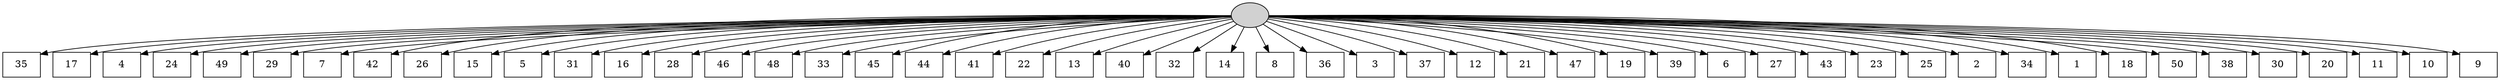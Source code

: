 digraph G {
0[style=filled, fillcolor=grey82, label=""];
1[shape=box,style=filled, fillcolor=white,label="35\n"];
2[shape=box,style=filled, fillcolor=white,label="17\n"];
3[shape=box,style=filled, fillcolor=white,label="4\n"];
4[shape=box,style=filled, fillcolor=white,label="24\n"];
5[shape=box,style=filled, fillcolor=white,label="49\n"];
6[shape=box,style=filled, fillcolor=white,label="29\n"];
7[shape=box,style=filled, fillcolor=white,label="7\n"];
8[shape=box,style=filled, fillcolor=white,label="42\n"];
9[shape=box,style=filled, fillcolor=white,label="26\n"];
10[shape=box,style=filled, fillcolor=white,label="15\n"];
11[shape=box,style=filled, fillcolor=white,label="5\n"];
12[shape=box,style=filled, fillcolor=white,label="31\n"];
13[shape=box,style=filled, fillcolor=white,label="16\n"];
14[shape=box,style=filled, fillcolor=white,label="28\n"];
15[shape=box,style=filled, fillcolor=white,label="46\n"];
16[shape=box,style=filled, fillcolor=white,label="48\n"];
17[shape=box,style=filled, fillcolor=white,label="33\n"];
18[shape=box,style=filled, fillcolor=white,label="45\n"];
19[shape=box,style=filled, fillcolor=white,label="44\n"];
20[shape=box,style=filled, fillcolor=white,label="41\n"];
21[shape=box,style=filled, fillcolor=white,label="22\n"];
22[shape=box,style=filled, fillcolor=white,label="13\n"];
23[shape=box,style=filled, fillcolor=white,label="40\n"];
24[shape=box,style=filled, fillcolor=white,label="32\n"];
25[shape=box,style=filled, fillcolor=white,label="14\n"];
26[shape=box,style=filled, fillcolor=white,label="8\n"];
27[shape=box,style=filled, fillcolor=white,label="36\n"];
28[shape=box,style=filled, fillcolor=white,label="3\n"];
29[shape=box,style=filled, fillcolor=white,label="37\n"];
30[shape=box,style=filled, fillcolor=white,label="12\n"];
31[shape=box,style=filled, fillcolor=white,label="21\n"];
32[shape=box,style=filled, fillcolor=white,label="47\n"];
33[shape=box,style=filled, fillcolor=white,label="19\n"];
34[shape=box,style=filled, fillcolor=white,label="39\n"];
35[shape=box,style=filled, fillcolor=white,label="6\n"];
36[shape=box,style=filled, fillcolor=white,label="27\n"];
37[shape=box,style=filled, fillcolor=white,label="43\n"];
38[shape=box,style=filled, fillcolor=white,label="23\n"];
39[shape=box,style=filled, fillcolor=white,label="25\n"];
40[shape=box,style=filled, fillcolor=white,label="2\n"];
41[shape=box,style=filled, fillcolor=white,label="34\n"];
42[shape=box,style=filled, fillcolor=white,label="1\n"];
43[shape=box,style=filled, fillcolor=white,label="18\n"];
44[shape=box,style=filled, fillcolor=white,label="50\n"];
45[shape=box,style=filled, fillcolor=white,label="38\n"];
46[shape=box,style=filled, fillcolor=white,label="30\n"];
47[shape=box,style=filled, fillcolor=white,label="20\n"];
48[shape=box,style=filled, fillcolor=white,label="11\n"];
49[shape=box,style=filled, fillcolor=white,label="10\n"];
50[shape=box,style=filled, fillcolor=white,label="9\n"];
0->1 ;
0->2 ;
0->3 ;
0->4 ;
0->5 ;
0->6 ;
0->7 ;
0->8 ;
0->9 ;
0->10 ;
0->11 ;
0->12 ;
0->13 ;
0->14 ;
0->15 ;
0->16 ;
0->17 ;
0->18 ;
0->19 ;
0->20 ;
0->21 ;
0->22 ;
0->23 ;
0->24 ;
0->25 ;
0->26 ;
0->27 ;
0->28 ;
0->29 ;
0->30 ;
0->31 ;
0->32 ;
0->33 ;
0->34 ;
0->35 ;
0->36 ;
0->37 ;
0->38 ;
0->39 ;
0->40 ;
0->41 ;
0->42 ;
0->43 ;
0->44 ;
0->45 ;
0->46 ;
0->47 ;
0->48 ;
0->49 ;
0->50 ;
}
